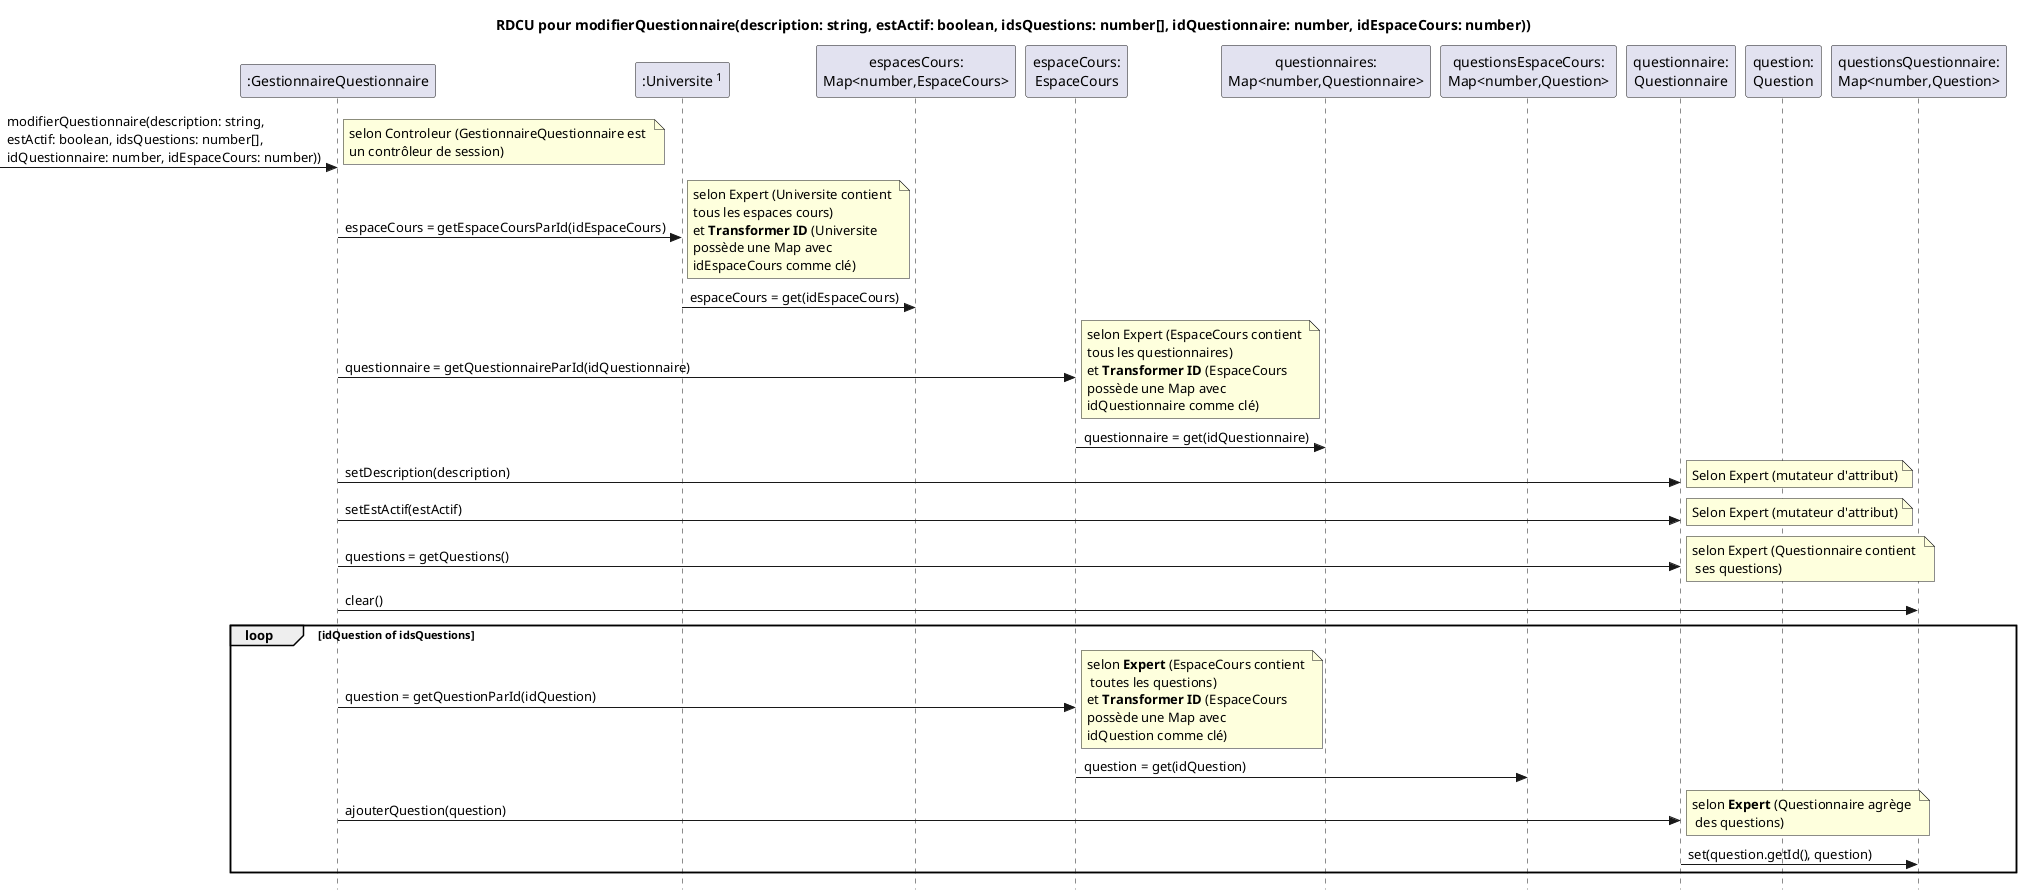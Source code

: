 @startuml
skinparam style strictuml
skinparam defaultfontname Verdana
title RDCU pour <b>modifierQuestionnaire(description: string, estActif: boolean, idsQuestions: number[], idQuestionnaire: number, idEspaceCours: number))
participant ":GestionnaireQuestionnaire" as gq
participant "espaceCours:\nEspaceCours" as ec
participant ":Universite <sup>1</sup>" as u
participant "espacesCours:\nMap<number,EspaceCours>" as mec
participant "espaceCours:EspaceCours" as ec
participant "questionnaires:\nMap<number,Questionnaire>" as mq
participant "questionsEspaceCours:\nMap<number,Question>" as mqstec
participant "questionnaire:\nQuestionnaire" as q
participant "question:\nQuestion" as qst
participant "questionsQuestionnaire:\nMap<number,Question>" as mqstq


->gq : modifierQuestionnaire(description: string,\nestActif: boolean, idsQuestions: number[],\nidQuestionnaire: number, idEspaceCours: number))
note right : selon Controleur (GestionnaireQuestionnaire est \nun contrôleur de session)

gq -> u : espaceCours = getEspaceCoursParId(idEspaceCours)
note right : selon Expert (Universite contient \ntous les espaces cours) \net <b>Transformer ID</b> (Universite\npossède une Map avec\nidEspaceCours comme clé)

u -> mec : espaceCours = get(idEspaceCours)

gq -> ec : questionnaire = getQuestionnaireParId(idQuestionnaire)
note right : selon Expert (EspaceCours contient \ntous les questionnaires) \net <b>Transformer ID</b> (EspaceCours\npossède une Map avec\nidQuestionnaire comme clé)

ec -> mq : questionnaire = get(idQuestionnaire)

gq -> q : setDescription(description)
note right : Selon Expert (mutateur d'attribut)
gq -> q : setEstActif(estActif)
note right : Selon Expert (mutateur d'attribut)

gq -> q : questions = getQuestions()
note right : selon Expert (Questionnaire contient \n ses questions)

gq -> mqstq : clear()

loop idQuestion of idsQuestions
gq -> ec : question = getQuestionParId(idQuestion)
note right : selon <b>Expert</b> (EspaceCours contient \n toutes les questions)\net <b>Transformer ID</b> (EspaceCours\npossède une Map avec\nidQuestion comme clé)
ec -> mqstec : question = get(idQuestion)
gq -> q : ajouterQuestion(question)
note right : selon <b>Expert</b> (Questionnaire agrège \n des questions)
q -> mqstq : set(question.getId(), question)
end 

@enduml
